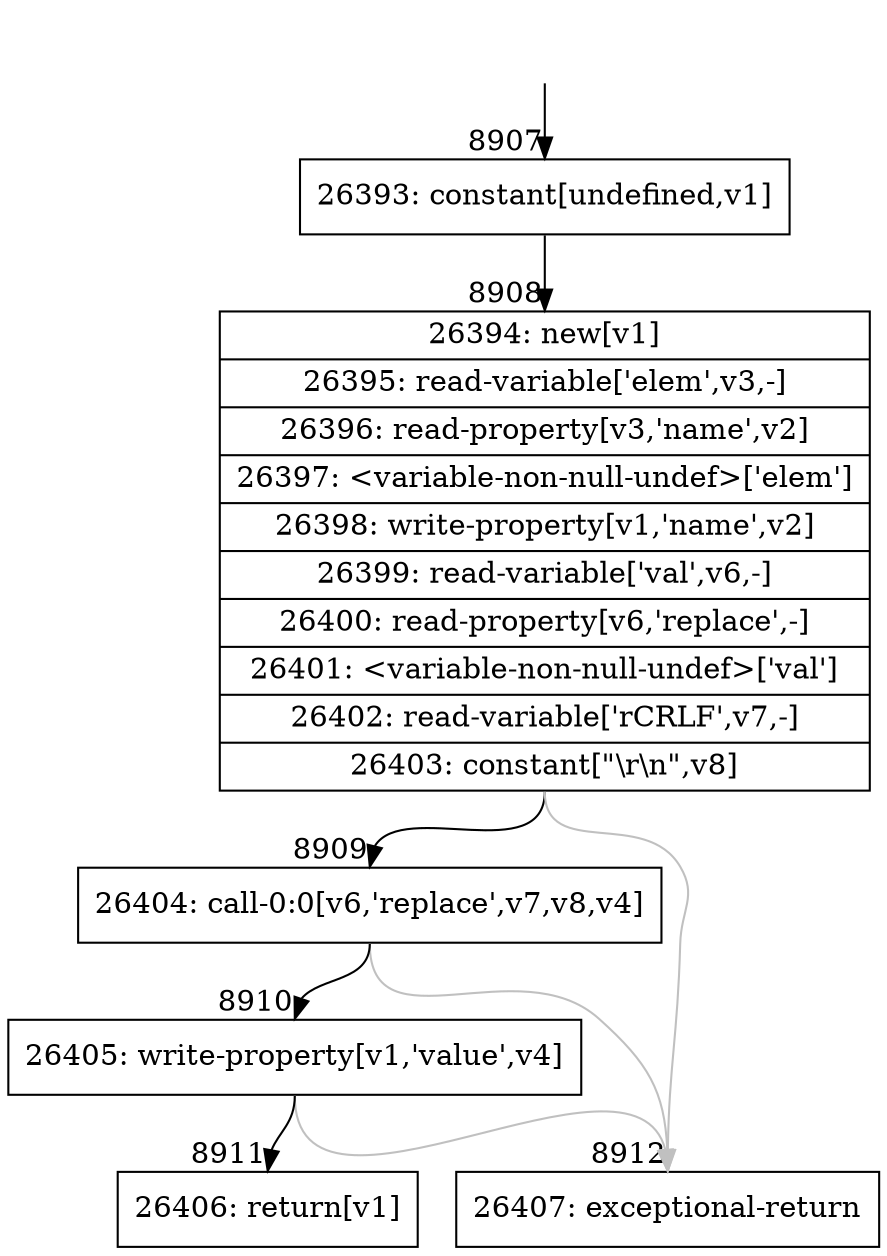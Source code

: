 digraph {
rankdir="TD"
BB_entry550[shape=none,label=""];
BB_entry550 -> BB8907 [tailport=s, headport=n, headlabel="    8907"]
BB8907 [shape=record label="{26393: constant[undefined,v1]}" ] 
BB8907 -> BB8908 [tailport=s, headport=n, headlabel="      8908"]
BB8908 [shape=record label="{26394: new[v1]|26395: read-variable['elem',v3,-]|26396: read-property[v3,'name',v2]|26397: \<variable-non-null-undef\>['elem']|26398: write-property[v1,'name',v2]|26399: read-variable['val',v6,-]|26400: read-property[v6,'replace',-]|26401: \<variable-non-null-undef\>['val']|26402: read-variable['rCRLF',v7,-]|26403: constant[\"\\r\\n\",v8]}" ] 
BB8908 -> BB8909 [tailport=s, headport=n, headlabel="      8909"]
BB8908 -> BB8912 [tailport=s, headport=n, color=gray, headlabel="      8912"]
BB8909 [shape=record label="{26404: call-0:0[v6,'replace',v7,v8,v4]}" ] 
BB8909 -> BB8910 [tailport=s, headport=n, headlabel="      8910"]
BB8909 -> BB8912 [tailport=s, headport=n, color=gray]
BB8910 [shape=record label="{26405: write-property[v1,'value',v4]}" ] 
BB8910 -> BB8911 [tailport=s, headport=n, headlabel="      8911"]
BB8910 -> BB8912 [tailport=s, headport=n, color=gray]
BB8911 [shape=record label="{26406: return[v1]}" ] 
BB8912 [shape=record label="{26407: exceptional-return}" ] 
}
